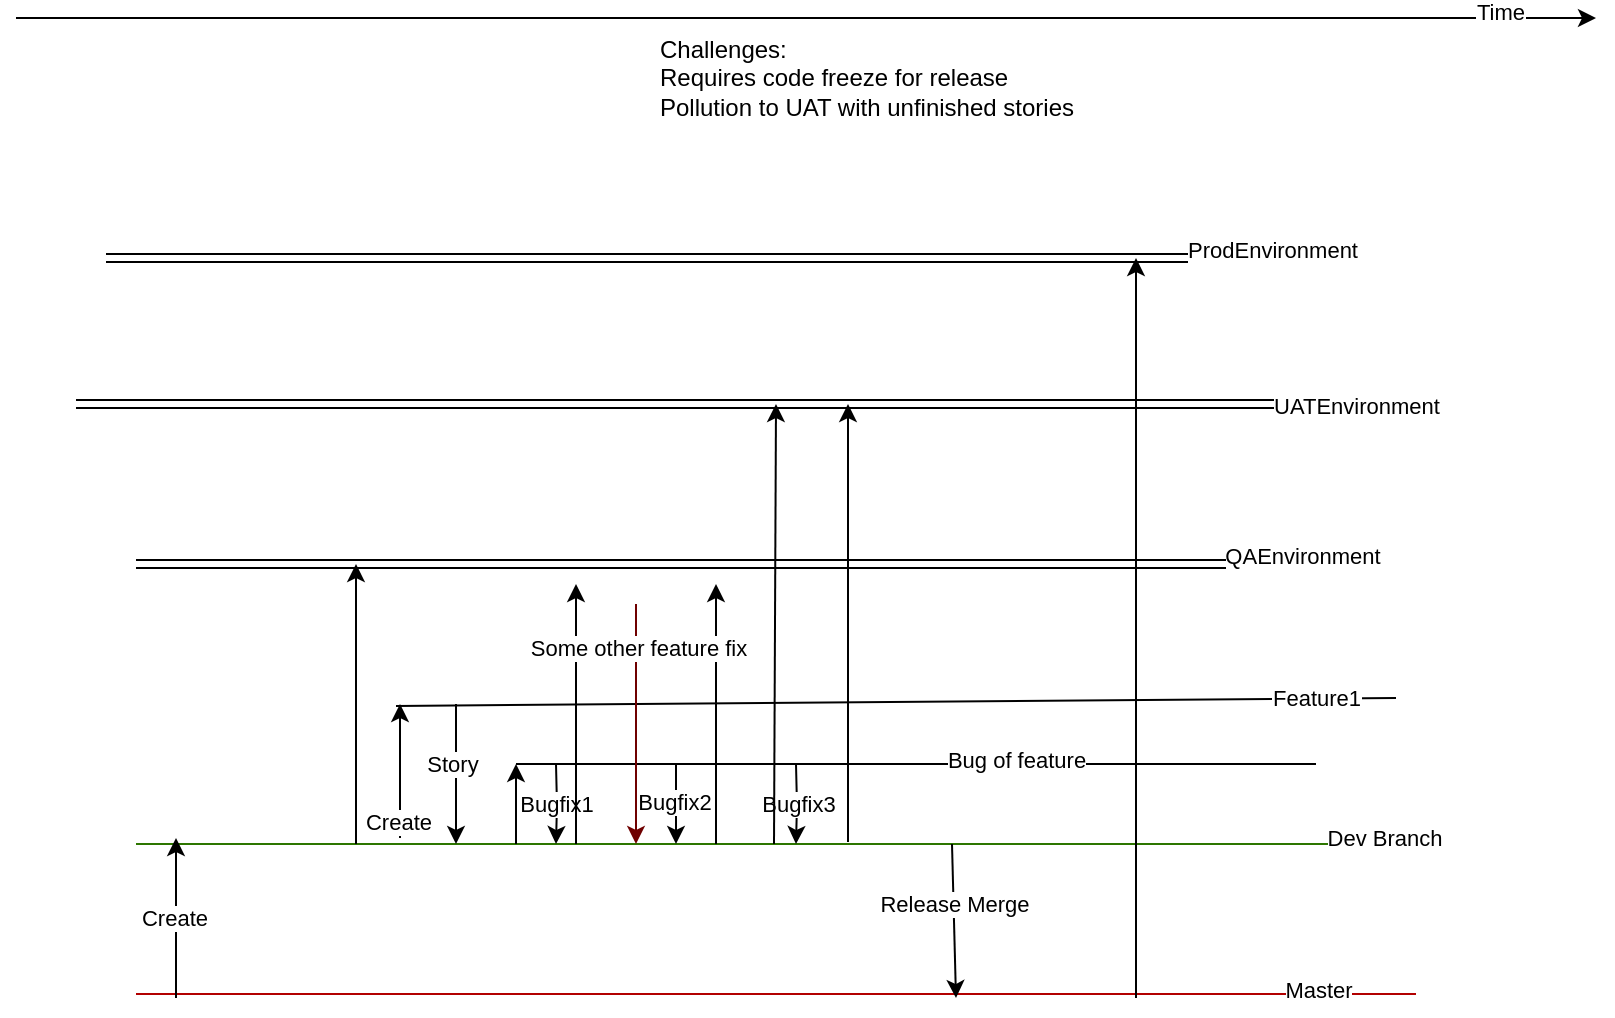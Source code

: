 <mxfile version="28.0.7">
  <diagram name="Page-1" id="ZhxIzSKUCAuZYus1Qrzm">
    <mxGraphModel dx="1477" dy="883" grid="1" gridSize="10" guides="1" tooltips="1" connect="1" arrows="1" fold="1" page="1" pageScale="1" pageWidth="1100" pageHeight="850" math="0" shadow="0">
      <root>
        <mxCell id="0" />
        <mxCell id="1" parent="0" />
        <mxCell id="LahrY4FiZnsEvUpyiPwn-1" value="" style="endArrow=none;html=1;rounded=0;fillColor=#60a917;strokeColor=#2D7600;" edge="1" parent="1">
          <mxGeometry width="50" height="50" relative="1" as="geometry">
            <mxPoint x="180" y="423" as="sourcePoint" />
            <mxPoint x="820" y="423" as="targetPoint" />
          </mxGeometry>
        </mxCell>
        <mxCell id="LahrY4FiZnsEvUpyiPwn-2" value="Dev Branch" style="edgeLabel;html=1;align=center;verticalAlign=middle;resizable=0;points=[];" vertex="1" connectable="0" parent="LahrY4FiZnsEvUpyiPwn-1">
          <mxGeometry x="0.949" y="3" relative="1" as="geometry">
            <mxPoint as="offset" />
          </mxGeometry>
        </mxCell>
        <mxCell id="LahrY4FiZnsEvUpyiPwn-3" value="" style="endArrow=none;html=1;rounded=0;fillColor=#e51400;strokeColor=#B20000;" edge="1" parent="1">
          <mxGeometry width="50" height="50" relative="1" as="geometry">
            <mxPoint x="180" y="498" as="sourcePoint" />
            <mxPoint x="820" y="498" as="targetPoint" />
          </mxGeometry>
        </mxCell>
        <mxCell id="LahrY4FiZnsEvUpyiPwn-4" value="Master" style="edgeLabel;html=1;align=center;verticalAlign=middle;resizable=0;points=[];" vertex="1" connectable="0" parent="LahrY4FiZnsEvUpyiPwn-3">
          <mxGeometry x="0.847" y="2" relative="1" as="geometry">
            <mxPoint as="offset" />
          </mxGeometry>
        </mxCell>
        <mxCell id="LahrY4FiZnsEvUpyiPwn-5" style="edgeStyle=orthogonalEdgeStyle;rounded=0;orthogonalLoop=1;jettySize=auto;html=1;" edge="1" parent="1">
          <mxGeometry relative="1" as="geometry">
            <mxPoint x="340" y="423" as="targetPoint" />
            <mxPoint x="340" y="353" as="sourcePoint" />
          </mxGeometry>
        </mxCell>
        <mxCell id="LahrY4FiZnsEvUpyiPwn-6" value="Story" style="edgeLabel;html=1;align=center;verticalAlign=middle;resizable=0;points=[];" vertex="1" connectable="0" parent="LahrY4FiZnsEvUpyiPwn-5">
          <mxGeometry x="0.833" y="-2" relative="1" as="geometry">
            <mxPoint y="-34" as="offset" />
          </mxGeometry>
        </mxCell>
        <mxCell id="LahrY4FiZnsEvUpyiPwn-7" style="edgeStyle=orthogonalEdgeStyle;rounded=0;orthogonalLoop=1;jettySize=auto;html=1;" edge="1" parent="1">
          <mxGeometry relative="1" as="geometry">
            <mxPoint x="390" y="423" as="targetPoint" />
            <mxPoint x="390" y="383" as="sourcePoint" />
          </mxGeometry>
        </mxCell>
        <mxCell id="LahrY4FiZnsEvUpyiPwn-8" value="Bugfix1" style="edgeLabel;html=1;align=center;verticalAlign=middle;resizable=0;points=[];" vertex="1" connectable="0" parent="LahrY4FiZnsEvUpyiPwn-7">
          <mxGeometry x="0.707" relative="1" as="geometry">
            <mxPoint y="-14" as="offset" />
          </mxGeometry>
        </mxCell>
        <mxCell id="LahrY4FiZnsEvUpyiPwn-9" style="edgeStyle=orthogonalEdgeStyle;rounded=0;orthogonalLoop=1;jettySize=auto;html=1;" edge="1" parent="1">
          <mxGeometry relative="1" as="geometry">
            <mxPoint x="510" y="423" as="targetPoint" />
            <mxPoint x="510" y="383" as="sourcePoint" />
          </mxGeometry>
        </mxCell>
        <mxCell id="LahrY4FiZnsEvUpyiPwn-10" value="Bugfix3" style="edgeLabel;html=1;align=center;verticalAlign=middle;resizable=0;points=[];" vertex="1" connectable="0" parent="LahrY4FiZnsEvUpyiPwn-9">
          <mxGeometry x="0.501" y="-2" relative="1" as="geometry">
            <mxPoint x="2" y="-10" as="offset" />
          </mxGeometry>
        </mxCell>
        <mxCell id="LahrY4FiZnsEvUpyiPwn-11" value="" style="endArrow=classic;html=1;rounded=0;" edge="1" parent="1">
          <mxGeometry width="50" height="50" relative="1" as="geometry">
            <mxPoint x="120" y="10" as="sourcePoint" />
            <mxPoint x="910" y="10" as="targetPoint" />
          </mxGeometry>
        </mxCell>
        <mxCell id="LahrY4FiZnsEvUpyiPwn-12" value="Time" style="edgeLabel;html=1;align=center;verticalAlign=middle;resizable=0;points=[];" vertex="1" connectable="0" parent="LahrY4FiZnsEvUpyiPwn-11">
          <mxGeometry x="0.877" y="3" relative="1" as="geometry">
            <mxPoint as="offset" />
          </mxGeometry>
        </mxCell>
        <mxCell id="LahrY4FiZnsEvUpyiPwn-13" value="" style="endArrow=none;html=1;rounded=0;" edge="1" parent="1">
          <mxGeometry width="50" height="50" relative="1" as="geometry">
            <mxPoint x="310" y="354" as="sourcePoint" />
            <mxPoint x="810" y="350" as="targetPoint" />
          </mxGeometry>
        </mxCell>
        <mxCell id="LahrY4FiZnsEvUpyiPwn-14" value="Feature1" style="edgeLabel;html=1;align=center;verticalAlign=middle;resizable=0;points=[];" vertex="1" connectable="0" parent="LahrY4FiZnsEvUpyiPwn-13">
          <mxGeometry x="0.656" y="1" relative="1" as="geometry">
            <mxPoint x="46" as="offset" />
          </mxGeometry>
        </mxCell>
        <mxCell id="LahrY4FiZnsEvUpyiPwn-15" value="" style="endArrow=classic;html=1;rounded=0;" edge="1" parent="1">
          <mxGeometry width="50" height="50" relative="1" as="geometry">
            <mxPoint x="312" y="420" as="sourcePoint" />
            <mxPoint x="312" y="353" as="targetPoint" />
          </mxGeometry>
        </mxCell>
        <mxCell id="LahrY4FiZnsEvUpyiPwn-16" value="Create" style="edgeLabel;html=1;align=center;verticalAlign=middle;resizable=0;points=[];" vertex="1" connectable="0" parent="LahrY4FiZnsEvUpyiPwn-15">
          <mxGeometry x="-0.743" y="1" relative="1" as="geometry">
            <mxPoint as="offset" />
          </mxGeometry>
        </mxCell>
        <mxCell id="LahrY4FiZnsEvUpyiPwn-17" value="" style="endArrow=classic;html=1;rounded=0;" edge="1" parent="1">
          <mxGeometry width="50" height="50" relative="1" as="geometry">
            <mxPoint x="450" y="383" as="sourcePoint" />
            <mxPoint x="450" y="423" as="targetPoint" />
          </mxGeometry>
        </mxCell>
        <mxCell id="LahrY4FiZnsEvUpyiPwn-18" value="Bugfix2" style="edgeLabel;html=1;align=center;verticalAlign=middle;resizable=0;points=[];" vertex="1" connectable="0" parent="LahrY4FiZnsEvUpyiPwn-17">
          <mxGeometry x="-0.048" y="-1" relative="1" as="geometry">
            <mxPoint as="offset" />
          </mxGeometry>
        </mxCell>
        <mxCell id="LahrY4FiZnsEvUpyiPwn-19" value="" style="shape=link;html=1;rounded=0;" edge="1" parent="1">
          <mxGeometry width="100" relative="1" as="geometry">
            <mxPoint x="180" y="283" as="sourcePoint" />
            <mxPoint x="790" y="283" as="targetPoint" />
          </mxGeometry>
        </mxCell>
        <mxCell id="LahrY4FiZnsEvUpyiPwn-20" value="QAEnvironment" style="edgeLabel;html=1;align=center;verticalAlign=middle;resizable=0;points=[];" vertex="1" connectable="0" parent="LahrY4FiZnsEvUpyiPwn-19">
          <mxGeometry x="0.907" y="4" relative="1" as="geometry">
            <mxPoint x="1" as="offset" />
          </mxGeometry>
        </mxCell>
        <mxCell id="LahrY4FiZnsEvUpyiPwn-21" value="" style="endArrow=classic;html=1;rounded=0;" edge="1" parent="1">
          <mxGeometry width="50" height="50" relative="1" as="geometry">
            <mxPoint x="290" y="423" as="sourcePoint" />
            <mxPoint x="290" y="283" as="targetPoint" />
          </mxGeometry>
        </mxCell>
        <mxCell id="LahrY4FiZnsEvUpyiPwn-22" value="" style="endArrow=classic;html=1;rounded=0;" edge="1" parent="1">
          <mxGeometry width="50" height="50" relative="1" as="geometry">
            <mxPoint x="400" y="423" as="sourcePoint" />
            <mxPoint x="400" y="293" as="targetPoint" />
          </mxGeometry>
        </mxCell>
        <mxCell id="LahrY4FiZnsEvUpyiPwn-23" value="" style="shape=link;html=1;rounded=0;" edge="1" parent="1">
          <mxGeometry width="100" relative="1" as="geometry">
            <mxPoint x="150" y="203" as="sourcePoint" />
            <mxPoint x="820" y="203" as="targetPoint" />
          </mxGeometry>
        </mxCell>
        <mxCell id="LahrY4FiZnsEvUpyiPwn-24" value="UATEnvironment" style="edgeLabel;html=1;align=center;verticalAlign=middle;resizable=0;points=[];" vertex="1" connectable="0" parent="LahrY4FiZnsEvUpyiPwn-23">
          <mxGeometry x="0.909" y="-1" relative="1" as="geometry">
            <mxPoint as="offset" />
          </mxGeometry>
        </mxCell>
        <mxCell id="LahrY4FiZnsEvUpyiPwn-25" value="" style="endArrow=classic;html=1;rounded=0;" edge="1" parent="1">
          <mxGeometry width="50" height="50" relative="1" as="geometry">
            <mxPoint x="470" y="423" as="sourcePoint" />
            <mxPoint x="470" y="293" as="targetPoint" />
          </mxGeometry>
        </mxCell>
        <mxCell id="LahrY4FiZnsEvUpyiPwn-26" value="" style="endArrow=classic;html=1;rounded=0;" edge="1" parent="1">
          <mxGeometry width="50" height="50" relative="1" as="geometry">
            <mxPoint x="588" y="423" as="sourcePoint" />
            <mxPoint x="590" y="500" as="targetPoint" />
          </mxGeometry>
        </mxCell>
        <mxCell id="LahrY4FiZnsEvUpyiPwn-27" value="Release Merge" style="edgeLabel;html=1;align=center;verticalAlign=middle;resizable=0;points=[];" vertex="1" connectable="0" parent="LahrY4FiZnsEvUpyiPwn-26">
          <mxGeometry x="-0.227" relative="1" as="geometry">
            <mxPoint as="offset" />
          </mxGeometry>
        </mxCell>
        <mxCell id="LahrY4FiZnsEvUpyiPwn-28" value="" style="endArrow=classic;html=1;rounded=0;" edge="1" parent="1">
          <mxGeometry width="50" height="50" relative="1" as="geometry">
            <mxPoint x="499" y="423" as="sourcePoint" />
            <mxPoint x="500" y="203" as="targetPoint" />
          </mxGeometry>
        </mxCell>
        <mxCell id="LahrY4FiZnsEvUpyiPwn-29" value="" style="shape=link;html=1;rounded=0;" edge="1" parent="1">
          <mxGeometry width="100" relative="1" as="geometry">
            <mxPoint x="165" y="130" as="sourcePoint" />
            <mxPoint x="775" y="130" as="targetPoint" />
          </mxGeometry>
        </mxCell>
        <mxCell id="LahrY4FiZnsEvUpyiPwn-30" value="ProdEnvironment" style="edgeLabel;html=1;align=center;verticalAlign=middle;resizable=0;points=[];" vertex="1" connectable="0" parent="LahrY4FiZnsEvUpyiPwn-29">
          <mxGeometry x="0.907" y="4" relative="1" as="geometry">
            <mxPoint x="1" as="offset" />
          </mxGeometry>
        </mxCell>
        <mxCell id="LahrY4FiZnsEvUpyiPwn-31" value="" style="endArrow=classic;html=1;rounded=0;" edge="1" parent="1">
          <mxGeometry width="50" height="50" relative="1" as="geometry">
            <mxPoint x="680" y="500" as="sourcePoint" />
            <mxPoint x="680" y="130" as="targetPoint" />
          </mxGeometry>
        </mxCell>
        <mxCell id="LahrY4FiZnsEvUpyiPwn-32" value="" style="endArrow=none;html=1;rounded=0;" edge="1" parent="1">
          <mxGeometry width="50" height="50" relative="1" as="geometry">
            <mxPoint x="370" y="383" as="sourcePoint" />
            <mxPoint x="770" y="383" as="targetPoint" />
          </mxGeometry>
        </mxCell>
        <mxCell id="LahrY4FiZnsEvUpyiPwn-33" value="Bug of feature" style="edgeLabel;html=1;align=center;verticalAlign=middle;resizable=0;points=[];" vertex="1" connectable="0" parent="LahrY4FiZnsEvUpyiPwn-32">
          <mxGeometry x="0.248" y="2" relative="1" as="geometry">
            <mxPoint as="offset" />
          </mxGeometry>
        </mxCell>
        <mxCell id="LahrY4FiZnsEvUpyiPwn-34" value="" style="endArrow=classic;html=1;rounded=0;" edge="1" parent="1">
          <mxGeometry width="50" height="50" relative="1" as="geometry">
            <mxPoint x="370" y="423" as="sourcePoint" />
            <mxPoint x="370" y="383" as="targetPoint" />
          </mxGeometry>
        </mxCell>
        <mxCell id="LahrY4FiZnsEvUpyiPwn-35" value="" style="endArrow=classic;html=1;rounded=0;fillColor=#a20025;strokeColor=#6F0000;" edge="1" parent="1">
          <mxGeometry width="50" height="50" relative="1" as="geometry">
            <mxPoint x="430" y="303" as="sourcePoint" />
            <mxPoint x="430" y="423" as="targetPoint" />
          </mxGeometry>
        </mxCell>
        <mxCell id="LahrY4FiZnsEvUpyiPwn-36" value="Some other feature fix" style="edgeLabel;html=1;align=center;verticalAlign=middle;resizable=0;points=[];" vertex="1" connectable="0" parent="LahrY4FiZnsEvUpyiPwn-35">
          <mxGeometry x="-0.643" y="1" relative="1" as="geometry">
            <mxPoint as="offset" />
          </mxGeometry>
        </mxCell>
        <mxCell id="LahrY4FiZnsEvUpyiPwn-37" value="" style="endArrow=classic;html=1;rounded=0;" edge="1" parent="1">
          <mxGeometry width="50" height="50" relative="1" as="geometry">
            <mxPoint x="536" y="422" as="sourcePoint" />
            <mxPoint x="536" y="203" as="targetPoint" />
          </mxGeometry>
        </mxCell>
        <mxCell id="LahrY4FiZnsEvUpyiPwn-38" value="&lt;div&gt;Challenges:&lt;/div&gt;Requires code freeze for release&lt;div&gt;Pollution to UAT with unfinished stories&lt;/div&gt;" style="text;html=1;align=left;verticalAlign=middle;resizable=0;points=[];autosize=1;strokeColor=none;fillColor=none;" vertex="1" parent="1">
          <mxGeometry x="440" y="10" width="230" height="60" as="geometry" />
        </mxCell>
        <mxCell id="LahrY4FiZnsEvUpyiPwn-39" value="" style="endArrow=classic;html=1;rounded=0;" edge="1" parent="1">
          <mxGeometry width="50" height="50" relative="1" as="geometry">
            <mxPoint x="200" y="500" as="sourcePoint" />
            <mxPoint x="200" y="420" as="targetPoint" />
          </mxGeometry>
        </mxCell>
        <mxCell id="LahrY4FiZnsEvUpyiPwn-40" value="Create" style="edgeLabel;html=1;align=center;verticalAlign=middle;resizable=0;points=[];" vertex="1" connectable="0" parent="LahrY4FiZnsEvUpyiPwn-39">
          <mxGeometry x="0.004" y="1" relative="1" as="geometry">
            <mxPoint as="offset" />
          </mxGeometry>
        </mxCell>
      </root>
    </mxGraphModel>
  </diagram>
</mxfile>

